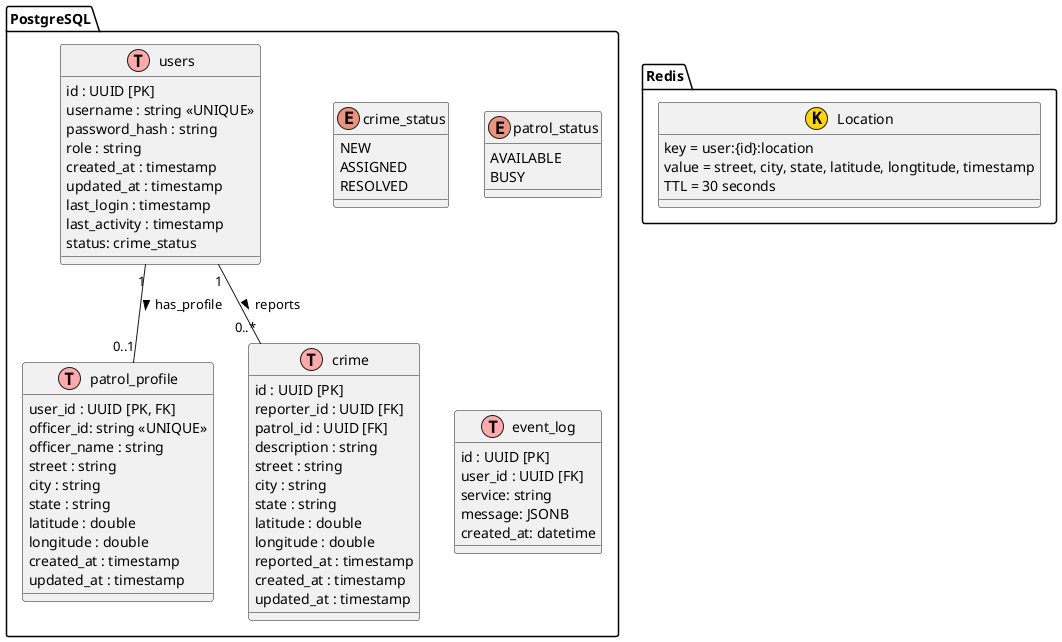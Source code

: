 @startuml

!define table(x) class x << (T,#FFAAAA) >>
!define kvstore(x) class x << (K,#FFD700) >>
package "PostgreSQL" {


    ' Define the enum
    enum crime_status{
        NEW
        ASSIGNED
        RESOLVED
    }

    enum patrol_status{
        AVAILABLE
        BUSY
    }


    table(users) {
        id : UUID [PK]
        username : string <<UNIQUE>>
        password_hash : string
        role : string
        created_at : timestamp
        updated_at : timestamp
        last_login : timestamp
        last_activity : timestamp
        status: crime_status
    }

    table(patrol_profile){
        user_id : UUID [PK, FK]
        officer_id: string <<UNIQUE>>
        officer_name : string
        street : string
        city : string
        state : string
        latitude : double
        longitude : double
        created_at : timestamp
        updated_at : timestamp
    }

    table(crime){
        id : UUID [PK]
        reporter_id : UUID [FK]
        patrol_id : UUID [FK]
        description : string
        street : string
        city : string
        state : string
        latitude : double
        longitude : double
        reported_at : timestamp
        created_at : timestamp
        updated_at : timestamp
    }

    table(event_log){
        id : UUID [PK]
        user_id : UUID [FK]
        service: string
        message: JSONB
        created_at: datetime
    }

    users "1" -- "0..1" patrol_profile : has_profile >
    users "1" -- "0..*" crime : reports >
}

' ' MongoDB collections
' package "MongoDB" {
'     collection(EventLog) {
'         _id : ObjectId
'         user_id: UUID
'         service: string
'         message: string
'         time: datetime
'     }
' }

' Redis keys
package "Redis" {
    kvstore(Location) {
        key = user:{id}:location
        value = street, city, state, latitude, longtitude, timestamp
        TTL = 30 seconds
    }
}

@enduml
